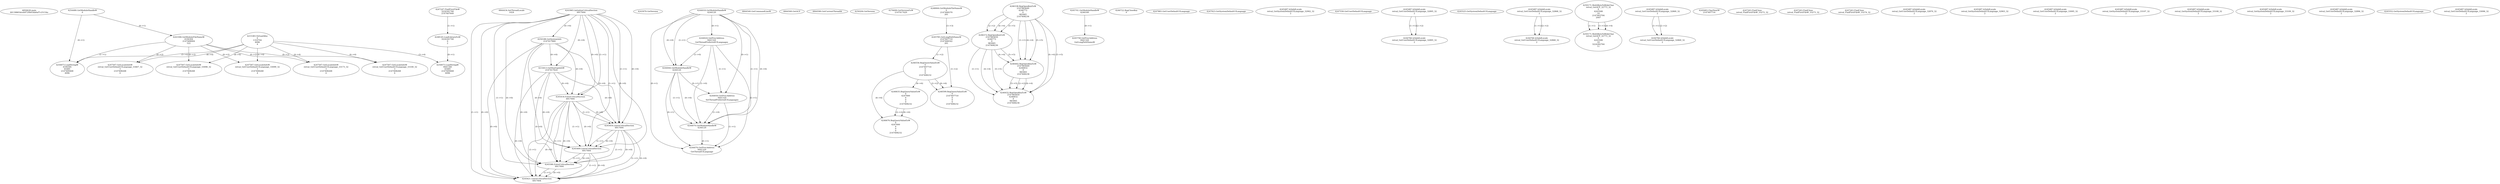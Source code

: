 // Global SCDG with merge call
digraph {
	0 [label="6850628.main
00139865dceb9720b03da6af7c25154e"]
	1 [label="4254480.GetModuleHandleW
0"]
	2 [label="6844434.SetThreadLocale
1024"]
	3 [label="4243965.InitializeCriticalSection
6917004"]
	4 [label="4243979.GetVersion
"]
	5 [label="4244018.GetModuleHandleW
4244120"]
	6 [label="4244024.GetProcAddress
9441320
GetThreadPreferredUILanguages"]
	5 -> 6 [label="(0-->1)"]
	7 [label="4244044.GetModuleHandleW
4244120"]
	5 -> 7 [label="(1-->1)"]
	5 -> 7 [label="(0-->0)"]
	6 -> 7 [label="(1-->0)"]
	8 [label="4244050.GetProcAddress
9441320
SetThreadPreferredUILanguages"]
	5 -> 8 [label="(0-->1)"]
	6 -> 8 [label="(1-->1)"]
	7 -> 8 [label="(0-->1)"]
	9 [label="4244070.GetModuleHandleW
4244120"]
	5 -> 9 [label="(1-->1)"]
	7 -> 9 [label="(1-->1)"]
	5 -> 9 [label="(0-->0)"]
	6 -> 9 [label="(1-->0)"]
	7 -> 9 [label="(0-->0)"]
	8 -> 9 [label="(1-->0)"]
	10 [label="4244076.GetProcAddress
9441320
GetThreadUILanguage"]
	5 -> 10 [label="(0-->1)"]
	6 -> 10 [label="(1-->1)"]
	7 -> 10 [label="(0-->1)"]
	8 -> 10 [label="(1-->1)"]
	9 -> 10 [label="(0-->1)"]
	11 [label="4250188.GetSystemInfo
2147417660"]
	3 -> 11 [label="(0-->0)"]
	12 [label="6844540.GetCommandLineW
"]
	13 [label="4214413.GetStartupInfoW
2147417624"]
	3 -> 13 [label="(0-->0)"]
	11 -> 13 [label="(0-->0)"]
	14 [label="6844560.GetACP
"]
	15 [label="6844580.GetCurrentThreadId
"]
	16 [label="4250204.GetVersion
"]
	17 [label="4276690.GetVersionExW
2147417420"]
	18 [label="4243306.GetModuleFileNameW
4194304
2147408904
522"]
	1 -> 18 [label="(0-->1)"]
	19 [label="4248064.GetModuleFileNameW
0
2147408370
261"]
	20 [label="4215383.VirtualAlloc
0
1310704
4096
4"]
	21 [label="4246338.RegOpenKeyExW
2147483649
4246772
0
983065
2147408236"]
	22 [label="4246372.RegOpenKeyExW
2147483650
4246772
0
983065
2147408236"]
	21 -> 22 [label="(2-->2)"]
	21 -> 22 [label="(4-->4)"]
	21 -> 22 [label="(5-->5)"]
	23 [label="4245741.GetModuleHandleW
4246160"]
	24 [label="4245758.GetProcAddress
9441320
GetLongPathNameW"]
	23 -> 24 [label="(0-->1)"]
	25 [label="4245785.GetLongPathNameW
2147407710
2147406542
261"]
	19 -> 25 [label="(3-->3)"]
	26 [label="4246556.RegQueryValueExW
0
2147407710
0
0
0
2147408232"]
	25 -> 26 [label="(1-->2)"]
	27 [label="4246635.RegQueryValueExW
0
4247000
0
0
0
2147408232"]
	26 -> 27 [label="(6-->6)"]
	28 [label="4246722.RegCloseKey
0"]
	29 [label="4247883.GetUserDefaultUILanguage
"]
	30 [label="4245418.EnterCriticalSection
6917004"]
	3 -> 30 [label="(1-->1)"]
	3 -> 30 [label="(0-->0)"]
	11 -> 30 [label="(0-->0)"]
	13 -> 30 [label="(0-->0)"]
	31 [label="4245454.LeaveCriticalSection
6917004"]
	3 -> 31 [label="(1-->1)"]
	30 -> 31 [label="(1-->1)"]
	3 -> 31 [label="(0-->0)"]
	11 -> 31 [label="(0-->0)"]
	13 -> 31 [label="(0-->0)"]
	30 -> 31 [label="(0-->0)"]
	32 [label="4247923.GetSystemDefaultUILanguage
"]
	33 [label="4245469.LeaveCriticalSection
6917004"]
	3 -> 33 [label="(1-->1)"]
	30 -> 33 [label="(1-->1)"]
	31 -> 33 [label="(1-->1)"]
	3 -> 33 [label="(0-->0)"]
	11 -> 33 [label="(0-->0)"]
	13 -> 33 [label="(0-->0)"]
	30 -> 33 [label="(0-->0)"]
	31 -> 33 [label="(0-->0)"]
	34 [label="4245487.IsValidLocale
retval_GetSystemDefaultUILanguage_32902_32
2"]
	35 [label="4245580.EnterCriticalSection
6917004"]
	3 -> 35 [label="(1-->1)"]
	30 -> 35 [label="(1-->1)"]
	31 -> 35 [label="(1-->1)"]
	33 -> 35 [label="(1-->1)"]
	3 -> 35 [label="(0-->0)"]
	11 -> 35 [label="(0-->0)"]
	13 -> 35 [label="(0-->0)"]
	30 -> 35 [label="(0-->0)"]
	31 -> 35 [label="(0-->0)"]
	33 -> 35 [label="(0-->0)"]
	36 [label="4245621.LeaveCriticalSection
6917004"]
	3 -> 36 [label="(1-->1)"]
	30 -> 36 [label="(1-->1)"]
	31 -> 36 [label="(1-->1)"]
	33 -> 36 [label="(1-->1)"]
	35 -> 36 [label="(1-->1)"]
	3 -> 36 [label="(0-->0)"]
	11 -> 36 [label="(0-->0)"]
	13 -> 36 [label="(0-->0)"]
	30 -> 36 [label="(0-->0)"]
	31 -> 36 [label="(0-->0)"]
	33 -> 36 [label="(0-->0)"]
	35 -> 36 [label="(0-->0)"]
	37 [label="4247558.GetUserDefaultUILanguage
"]
	38 [label="4247567.GetLocaleInfoW
retval_GetUserDefaultUILanguage_33173_32
3
2147408268
4"]
	18 -> 38 [label="(0-->2)"]
	20 -> 38 [label="(4-->4)"]
	39 [label="4247247.FindFirstFileW
3224341740
2147407640"]
	40 [label="4250073.LoadStringW
4194304
65485
2147409468
4096"]
	1 -> 40 [label="(0-->1)"]
	18 -> 40 [label="(1-->1)"]
	20 -> 40 [label="(3-->4)"]
	41 [label="4246599.RegQueryValueExW
0
2147407710
0
0
0
2147408232"]
	25 -> 41 [label="(1-->2)"]
	26 -> 41 [label="(2-->2)"]
	26 -> 41 [label="(6-->6)"]
	42 [label="4245487.IsValidLocale
retval_GetUserDefaultUILanguage_32895_32
2"]
	43 [label="4244766.IsValidLocale
retval_GetUserDefaultUILanguage_32895_32
2"]
	42 -> 43 [label="(1-->1)"]
	42 -> 43 [label="(2-->2)"]
	44 [label="4245525.GetSystemDefaultUILanguage
"]
	45 [label="4247567.GetLocaleInfoW
retval_GetUserDefaultUILanguage_33467_32
3
2147408268
4"]
	18 -> 45 [label="(0-->2)"]
	20 -> 45 [label="(4-->4)"]
	46 [label="4245487.IsValidLocale
retval_GetUserDefaultUILanguage_32868_32
2"]
	47 [label="4250171.MultiByteToWideChar
retval_GetACP_32773_32
0
4243508
10
2147403704
2047"]
	48 [label="4250171.MultiByteToWideChar
retval_GetACP_32773_32
0
4243508
10
3224282764
11"]
	47 -> 48 [label="(1-->1)"]
	47 -> 48 [label="(3-->3)"]
	47 -> 48 [label="(4-->4)"]
	49 [label="4244766.IsValidLocale
retval_GetUserDefaultUILanguage_32868_32
2"]
	46 -> 49 [label="(1-->1)"]
	46 -> 49 [label="(2-->2)"]
	50 [label="4245487.IsValidLocale
retval_GetUserDefaultUILanguage_32869_32
2"]
	51 [label="4244766.IsValidLocale
retval_GetUserDefaultUILanguage_32869_32
2"]
	50 -> 51 [label="(1-->1)"]
	50 -> 51 [label="(2-->2)"]
	52 [label="4245683.CharNextW
2147407716"]
	53 [label="4247567.GetLocaleInfoW
retval_GetUserDefaultUILanguage_33098_32
3
2147408268
4"]
	18 -> 53 [label="(0-->2)"]
	20 -> 53 [label="(4-->4)"]
	54 [label="4247263.FindClose
retval_FindFirstFileW_33272_32"]
	55 [label="4248145.LoadLibraryExW
3224341740
0
2"]
	39 -> 55 [label="(1-->1)"]
	56 [label="4250073.LoadStringW
9441340
65485
2147409468
4096"]
	55 -> 56 [label="(0-->1)"]
	20 -> 56 [label="(3-->4)"]
	57 [label="4246676.RegQueryValueExW
0
4247000
0
0
0
2147408232"]
	27 -> 57 [label="(2-->2)"]
	26 -> 57 [label="(6-->6)"]
	27 -> 57 [label="(6-->6)"]
	58 [label="4247567.GetLocaleInfoW
retval_GetUserDefaultUILanguage_33099_32
3
2147408268
4"]
	18 -> 58 [label="(0-->2)"]
	20 -> 58 [label="(4-->4)"]
	59 [label="4247263.FindClose
retval_FindFirstFileW_33273_32"]
	60 [label="4246402.RegOpenKeyExW
2147483649
4246832
0
983065
2147408236"]
	21 -> 60 [label="(1-->1)"]
	21 -> 60 [label="(4-->4)"]
	22 -> 60 [label="(4-->4)"]
	21 -> 60 [label="(5-->5)"]
	22 -> 60 [label="(5-->5)"]
	61 [label="4246432.RegOpenKeyExW
2147483650
4246832
0
983065
2147408236"]
	22 -> 61 [label="(1-->1)"]
	60 -> 61 [label="(2-->2)"]
	21 -> 61 [label="(4-->4)"]
	22 -> 61 [label="(4-->4)"]
	60 -> 61 [label="(4-->4)"]
	21 -> 61 [label="(5-->5)"]
	22 -> 61 [label="(5-->5)"]
	60 -> 61 [label="(5-->5)"]
	62 [label="4247567.GetLocaleInfoW
retval_GetUserDefaultUILanguage_33100_32
3
2147408268
4"]
	18 -> 62 [label="(0-->2)"]
	20 -> 62 [label="(4-->4)"]
	63 [label="4247263.FindClose
retval_FindFirstFileW_33274_32"]
	64 [label="4245487.IsValidLocale
retval_GetUserDefaultUILanguage_32870_32
2"]
	65 [label="4245487.IsValidLocale
retval_GetSystemDefaultUILanguage_32903_32
2"]
	66 [label="4245487.IsValidLocale
retval_GetUserDefaultUILanguage_33095_32
2"]
	67 [label="4245487.IsValidLocale
retval_GetSystemDefaultUILanguage_33107_32
2"]
	68 [label="4245487.IsValidLocale
retval_GetSystemDefaultUILanguage_33108_32
2"]
	69 [label="4245487.IsValidLocale
retval_GetSystemDefaultUILanguage_33109_32
2"]
	70 [label="4245487.IsValidLocale
retval_GetUserDefaultUILanguage_32896_32
2"]
	71 [label="4245552.GetSystemDefaultUILanguage
"]
	72 [label="4245487.IsValidLocale
retval_GetUserDefaultUILanguage_33096_32
2"]
}
